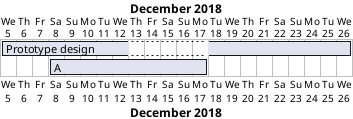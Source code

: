 {
  "sha1": "gk2k4wbcebj09w93ytm0eoyjaqzike9",
  "insertion": {
    "when": "2024-07-18T07:43:06.679Z",
    "url": "https://github.com/plantuml/plantuml/issues/1838",
    "user": "plantuml@gmail.com"
  }
}
@startgantt
Project starts the 5th of december 2018
[Prototype design] lasts 17 days
[A] lasts 10 days and starts 2018/12/8
[Prototype design] pauses from 2018/12/13 to [A]'s end
@endgantt
